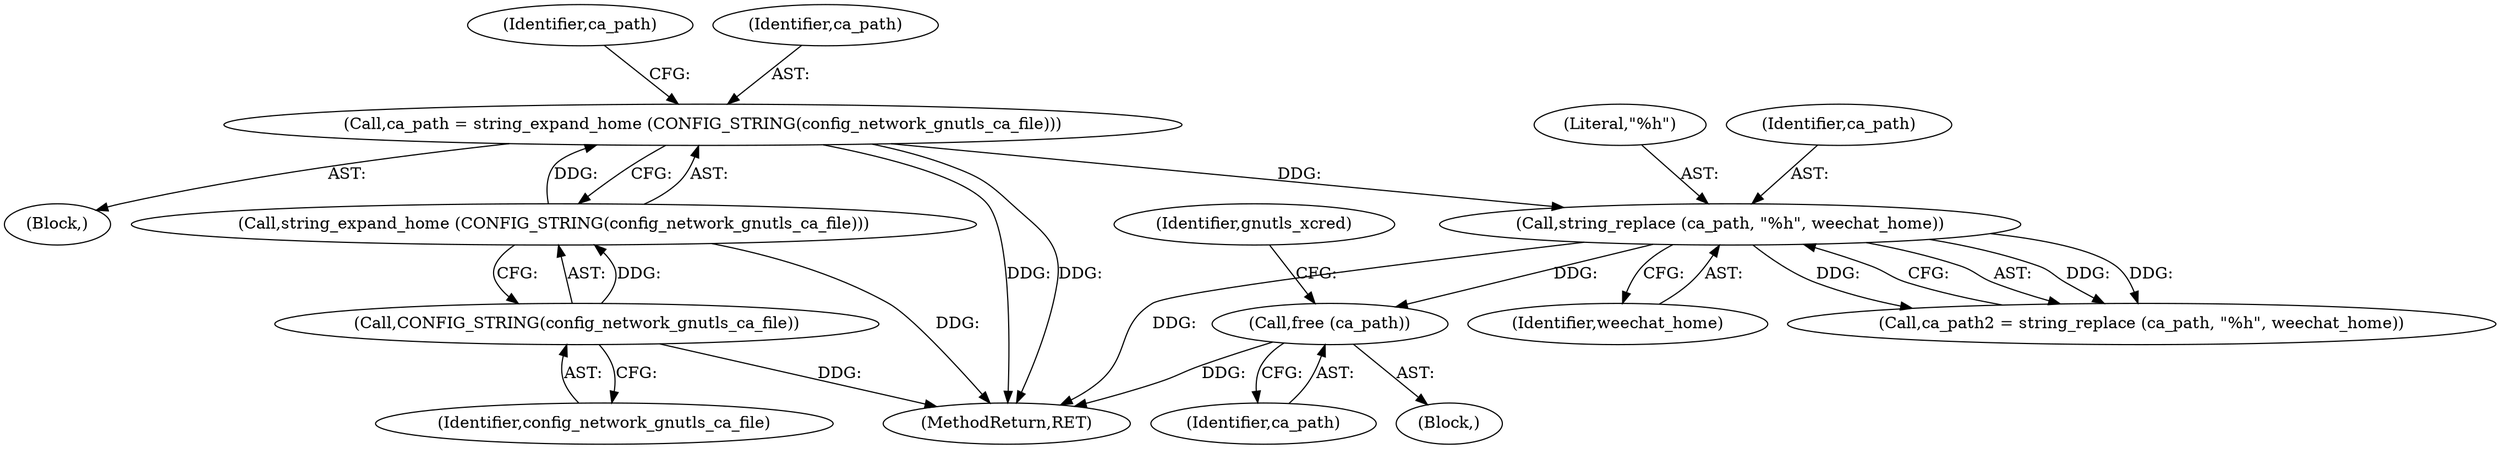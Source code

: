 digraph "0_savannah_c265cad1c95b84abfd4e8d861f25926ef13b5d91_0@API" {
"1000131" [label="(Call,free (ca_path))"];
"1000118" [label="(Call,string_replace (ca_path, \"%h\", weechat_home))"];
"1000108" [label="(Call,ca_path = string_expand_home (CONFIG_STRING(config_network_gnutls_ca_file)))"];
"1000110" [label="(Call,string_expand_home (CONFIG_STRING(config_network_gnutls_ca_file)))"];
"1000111" [label="(Call,CONFIG_STRING(config_network_gnutls_ca_file))"];
"1000121" [label="(Identifier,weechat_home)"];
"1000114" [label="(Identifier,ca_path)"];
"1000111" [label="(Call,CONFIG_STRING(config_network_gnutls_ca_file))"];
"1000101" [label="(Block,)"];
"1000131" [label="(Call,free (ca_path))"];
"1000120" [label="(Literal,\"%h\")"];
"1000109" [label="(Identifier,ca_path)"];
"1000108" [label="(Call,ca_path = string_expand_home (CONFIG_STRING(config_network_gnutls_ca_file)))"];
"1000116" [label="(Call,ca_path2 = string_replace (ca_path, \"%h\", weechat_home))"];
"1000152" [label="(MethodReturn,RET)"];
"1000110" [label="(Call,string_expand_home (CONFIG_STRING(config_network_gnutls_ca_file)))"];
"1000134" [label="(Identifier,gnutls_xcred)"];
"1000112" [label="(Identifier,config_network_gnutls_ca_file)"];
"1000132" [label="(Identifier,ca_path)"];
"1000118" [label="(Call,string_replace (ca_path, \"%h\", weechat_home))"];
"1000119" [label="(Identifier,ca_path)"];
"1000115" [label="(Block,)"];
"1000131" -> "1000115"  [label="AST: "];
"1000131" -> "1000132"  [label="CFG: "];
"1000132" -> "1000131"  [label="AST: "];
"1000134" -> "1000131"  [label="CFG: "];
"1000131" -> "1000152"  [label="DDG: "];
"1000118" -> "1000131"  [label="DDG: "];
"1000118" -> "1000116"  [label="AST: "];
"1000118" -> "1000121"  [label="CFG: "];
"1000119" -> "1000118"  [label="AST: "];
"1000120" -> "1000118"  [label="AST: "];
"1000121" -> "1000118"  [label="AST: "];
"1000116" -> "1000118"  [label="CFG: "];
"1000118" -> "1000152"  [label="DDG: "];
"1000118" -> "1000116"  [label="DDG: "];
"1000118" -> "1000116"  [label="DDG: "];
"1000118" -> "1000116"  [label="DDG: "];
"1000108" -> "1000118"  [label="DDG: "];
"1000108" -> "1000101"  [label="AST: "];
"1000108" -> "1000110"  [label="CFG: "];
"1000109" -> "1000108"  [label="AST: "];
"1000110" -> "1000108"  [label="AST: "];
"1000114" -> "1000108"  [label="CFG: "];
"1000108" -> "1000152"  [label="DDG: "];
"1000108" -> "1000152"  [label="DDG: "];
"1000110" -> "1000108"  [label="DDG: "];
"1000110" -> "1000111"  [label="CFG: "];
"1000111" -> "1000110"  [label="AST: "];
"1000110" -> "1000152"  [label="DDG: "];
"1000111" -> "1000110"  [label="DDG: "];
"1000111" -> "1000112"  [label="CFG: "];
"1000112" -> "1000111"  [label="AST: "];
"1000111" -> "1000152"  [label="DDG: "];
}
